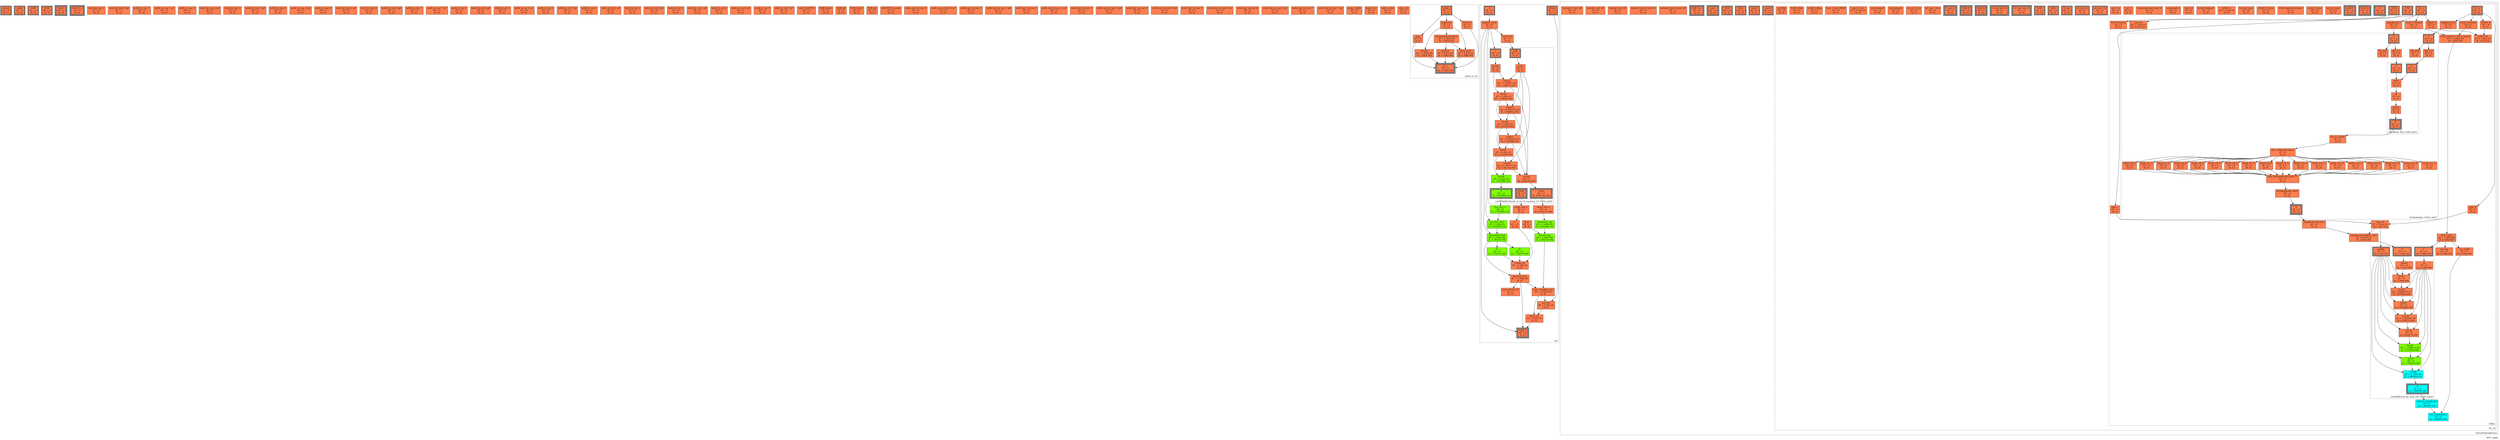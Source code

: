digraph bf16_alpha
{
	//graph drawing options
	label=bf16_alpha;
	labelloc=bottom;
	labeljust=right;
	ratio=auto;
	nodesep=0.25;
	ranksep=0.5;

	//input/output signals of operator bf16_alpha
	rowsA__bf16_alpha [ label="rowsA\ndT = 0\n(0, 0)", shape=box, color=black, style="bold, filled", fillcolor=coral, peripheries=2 ];
	colsB__bf16_alpha [ label="colsB\ndT = 0\n(0, 0)", shape=box, color=black, style="bold, filled", fillcolor=coral, peripheries=2 ];
	SOB__bf16_alpha [ label="SOB\ndT = 0\n(0, 0)", shape=box, color=black, style="bold, filled", fillcolor=coral, peripheries=2 ];
	EOB__bf16_alpha [ label="EOB\ndT = 0\n(0, 0)", shape=box, color=black, style="bold, filled", fillcolor=coral, peripheries=2 ];
	colsC__bf16_alpha [ label="colsC\ndT = 0\n(0, 0)", shape=box, color=black, style="bold, filled", fillcolor=coral, peripheries=3 ];
	EOB_Q_o__bf16_alpha [ label="EOB_Q_o\ndT = 0\n(0, 0)", shape=box, color=black, style="bold, filled", fillcolor=coral, peripheries=3 ];
	{rank=same rowsA__bf16_alpha, colsB__bf16_alpha, SOB__bf16_alpha, EOB__bf16_alpha};
	{rank=same colsC__bf16_alpha, EOB_Q_o__bf16_alpha};
	//internal signals of operator bf16_alpha
	arith_in_row_0__bf16_alpha [ label="arith_in_row_0\ndT = 0\n(0, 0)", shape=box, color=black, style=filled, fillcolor=coral, peripheries=1 ];
	arith_in_row_0_q0__bf16_alpha [ label="arith_in_row_0_q0\ndT = 0\n(0, 0)", shape=box, color=black, style=filled, fillcolor=coral, peripheries=1 ];
	arith_in_row_1__bf16_alpha [ label="arith_in_row_1\ndT = 0\n(0, 0)", shape=box, color=black, style=filled, fillcolor=coral, peripheries=1 ];
	arith_in_row_1_q1__bf16_alpha [ label="arith_in_row_1_q1\ndT = 0\n(0, 0)", shape=box, color=black, style=filled, fillcolor=coral, peripheries=1 ];
	arith_in_row_2__bf16_alpha [ label="arith_in_row_2\ndT = 0\n(0, 0)", shape=box, color=black, style=filled, fillcolor=coral, peripheries=1 ];
	arith_in_row_2_q2__bf16_alpha [ label="arith_in_row_2_q2\ndT = 0\n(0, 0)", shape=box, color=black, style=filled, fillcolor=coral, peripheries=1 ];
	arith_in_row_3__bf16_alpha [ label="arith_in_row_3\ndT = 0\n(0, 0)", shape=box, color=black, style=filled, fillcolor=coral, peripheries=1 ];
	arith_in_row_3_q3__bf16_alpha [ label="arith_in_row_3_q3\ndT = 0\n(0, 0)", shape=box, color=black, style=filled, fillcolor=coral, peripheries=1 ];
	arith_in_row_4__bf16_alpha [ label="arith_in_row_4\ndT = 0\n(0, 0)", shape=box, color=black, style=filled, fillcolor=coral, peripheries=1 ];
	arith_in_row_4_q4__bf16_alpha [ label="arith_in_row_4_q4\ndT = 0\n(0, 0)", shape=box, color=black, style=filled, fillcolor=coral, peripheries=1 ];
	arith_in_row_5__bf16_alpha [ label="arith_in_row_5\ndT = 0\n(0, 0)", shape=box, color=black, style=filled, fillcolor=coral, peripheries=1 ];
	arith_in_row_5_q5__bf16_alpha [ label="arith_in_row_5_q5\ndT = 0\n(0, 0)", shape=box, color=black, style=filled, fillcolor=coral, peripheries=1 ];
	arith_in_row_6__bf16_alpha [ label="arith_in_row_6\ndT = 0\n(0, 0)", shape=box, color=black, style=filled, fillcolor=coral, peripheries=1 ];
	arith_in_row_6_q6__bf16_alpha [ label="arith_in_row_6_q6\ndT = 0\n(0, 0)", shape=box, color=black, style=filled, fillcolor=coral, peripheries=1 ];
	arith_in_row_7__bf16_alpha [ label="arith_in_row_7\ndT = 0\n(0, 0)", shape=box, color=black, style=filled, fillcolor=coral, peripheries=1 ];
	arith_in_row_7_q7__bf16_alpha [ label="arith_in_row_7_q7\ndT = 0\n(0, 0)", shape=box, color=black, style=filled, fillcolor=coral, peripheries=1 ];
	arith_in_col_0__bf16_alpha [ label="arith_in_col_0\ndT = 0\n(0, 0)", shape=box, color=black, style=filled, fillcolor=coral, peripheries=1 ];
	arith_in_col_0_q0__bf16_alpha [ label="arith_in_col_0_q0\ndT = 0\n(0, 0)", shape=box, color=black, style=filled, fillcolor=coral, peripheries=1 ];
	arith_in_col_1__bf16_alpha [ label="arith_in_col_1\ndT = 0\n(0, 0)", shape=box, color=black, style=filled, fillcolor=coral, peripheries=1 ];
	arith_in_col_1_q1__bf16_alpha [ label="arith_in_col_1_q1\ndT = 0\n(0, 0)", shape=box, color=black, style=filled, fillcolor=coral, peripheries=1 ];
	arith_in_col_2__bf16_alpha [ label="arith_in_col_2\ndT = 0\n(0, 0)", shape=box, color=black, style=filled, fillcolor=coral, peripheries=1 ];
	arith_in_col_2_q2__bf16_alpha [ label="arith_in_col_2_q2\ndT = 0\n(0, 0)", shape=box, color=black, style=filled, fillcolor=coral, peripheries=1 ];
	arith_in_col_3__bf16_alpha [ label="arith_in_col_3\ndT = 0\n(0, 0)", shape=box, color=black, style=filled, fillcolor=coral, peripheries=1 ];
	arith_in_col_3_q3__bf16_alpha [ label="arith_in_col_3_q3\ndT = 0\n(0, 0)", shape=box, color=black, style=filled, fillcolor=coral, peripheries=1 ];
	arith_in_col_4__bf16_alpha [ label="arith_in_col_4\ndT = 0\n(0, 0)", shape=box, color=black, style=filled, fillcolor=coral, peripheries=1 ];
	arith_in_col_4_q4__bf16_alpha [ label="arith_in_col_4_q4\ndT = 0\n(0, 0)", shape=box, color=black, style=filled, fillcolor=coral, peripheries=1 ];
	arith_in_col_5__bf16_alpha [ label="arith_in_col_5\ndT = 0\n(0, 0)", shape=box, color=black, style=filled, fillcolor=coral, peripheries=1 ];
	arith_in_col_5_q5__bf16_alpha [ label="arith_in_col_5_q5\ndT = 0\n(0, 0)", shape=box, color=black, style=filled, fillcolor=coral, peripheries=1 ];
	arith_in_col_6__bf16_alpha [ label="arith_in_col_6\ndT = 0\n(0, 0)", shape=box, color=black, style=filled, fillcolor=coral, peripheries=1 ];
	arith_in_col_6_q6__bf16_alpha [ label="arith_in_col_6_q6\ndT = 0\n(0, 0)", shape=box, color=black, style=filled, fillcolor=coral, peripheries=1 ];
	arith_in_col_7__bf16_alpha [ label="arith_in_col_7\ndT = 0\n(0, 0)", shape=box, color=black, style=filled, fillcolor=coral, peripheries=1 ];
	arith_in_col_7_q7__bf16_alpha [ label="arith_in_col_7_q7\ndT = 0\n(0, 0)", shape=box, color=black, style=filled, fillcolor=coral, peripheries=1 ];
	colsC_LAICPT2__bf16_alpha [ label="colsC_LAICPT2\ndT = 0\n(0, 0)", shape=box, color=black, style=filled, fillcolor=coral, peripheries=1 ];
	SOB_select__bf16_alpha [ label="SOB_select\ndT = 0\n(0, 0)", shape=box, color=black, style=filled, fillcolor=coral, peripheries=1 ];
	SOB_q0__bf16_alpha [ label="SOB_q0\ndT = 0\n(0, 0)", shape=box, color=black, style=filled, fillcolor=coral, peripheries=1 ];
	EOB_select__bf16_alpha [ label="EOB_select\ndT = 0\n(0, 0)", shape=box, color=black, style=filled, fillcolor=coral, peripheries=1 ];
	EOB_q0__bf16_alpha [ label="EOB_q0\ndT = 0\n(0, 0)", shape=box, color=black, style=filled, fillcolor=coral, peripheries=1 ];
	LAICPT2_to_arith__bf16_alpha [ label="LAICPT2_to_arith\ndT = 0\n(0, 0)", shape=box, color=black, style=filled, fillcolor=coral, peripheries=1 ];
	arith_out_col_out_0__bf16_alpha [ label="arith_out_col_out_0\ndT = 0\n(0, 0)", shape=box, color=black, style=filled, fillcolor=coral, peripheries=1 ];
	arith_out_col_out_0_q7__bf16_alpha [ label="arith_out_col_out_0_q7\ndT = 0\n(0, 0)", shape=box, color=black, style=filled, fillcolor=coral, peripheries=1 ];
	arith_out_col_out_1__bf16_alpha [ label="arith_out_col_out_1\ndT = 0\n(0, 0)", shape=box, color=black, style=filled, fillcolor=coral, peripheries=1 ];
	arith_out_col_out_1_q6__bf16_alpha [ label="arith_out_col_out_1_q6\ndT = 0\n(0, 0)", shape=box, color=black, style=filled, fillcolor=coral, peripheries=1 ];
	arith_out_col_out_2__bf16_alpha [ label="arith_out_col_out_2\ndT = 0\n(0, 0)", shape=box, color=black, style=filled, fillcolor=coral, peripheries=1 ];
	arith_out_col_out_2_q5__bf16_alpha [ label="arith_out_col_out_2_q5\ndT = 0\n(0, 0)", shape=box, color=black, style=filled, fillcolor=coral, peripheries=1 ];
	arith_out_col_out_3__bf16_alpha [ label="arith_out_col_out_3\ndT = 0\n(0, 0)", shape=box, color=black, style=filled, fillcolor=coral, peripheries=1 ];
	arith_out_col_out_3_q4__bf16_alpha [ label="arith_out_col_out_3_q4\ndT = 0\n(0, 0)", shape=box, color=black, style=filled, fillcolor=coral, peripheries=1 ];
	arith_out_col_out_4__bf16_alpha [ label="arith_out_col_out_4\ndT = 0\n(0, 0)", shape=box, color=black, style=filled, fillcolor=coral, peripheries=1 ];
	arith_out_col_out_4_q3__bf16_alpha [ label="arith_out_col_out_4_q3\ndT = 0\n(0, 0)", shape=box, color=black, style=filled, fillcolor=coral, peripheries=1 ];
	arith_out_col_out_5__bf16_alpha [ label="arith_out_col_out_5\ndT = 0\n(0, 0)", shape=box, color=black, style=filled, fillcolor=coral, peripheries=1 ];
	arith_out_col_out_5_q2__bf16_alpha [ label="arith_out_col_out_5_q2\ndT = 0\n(0, 0)", shape=box, color=black, style=filled, fillcolor=coral, peripheries=1 ];
	arith_out_col_out_6__bf16_alpha [ label="arith_out_col_out_6\ndT = 0\n(0, 0)", shape=box, color=black, style=filled, fillcolor=coral, peripheries=1 ];
	arith_out_col_out_6_q1__bf16_alpha [ label="arith_out_col_out_6_q1\ndT = 0\n(0, 0)", shape=box, color=black, style=filled, fillcolor=coral, peripheries=1 ];
	arith_out_col_out_7__bf16_alpha [ label="arith_out_col_out_7\ndT = 0\n(0, 0)", shape=box, color=black, style=filled, fillcolor=coral, peripheries=1 ];
	arith_out_col_out_7_q0__bf16_alpha [ label="arith_out_col_out_7_q0\ndT = 0\n(0, 0)", shape=box, color=black, style=filled, fillcolor=coral, peripheries=1 ];
	rows_i_arith__bf16_alpha [ label="rows_i_arith\ndT = 0\n(0, 0)", shape=box, color=black, style=filled, fillcolor=coral, peripheries=1 ];
	rows_i_s3__bf16_alpha [ label="rows_i_s3\ndT = 0\n(0, 0)", shape=box, color=black, style=filled, fillcolor=coral, peripheries=1 ];
	cols_j_arith__bf16_alpha [ label="cols_j_arith\ndT = 0\n(0, 0)", shape=box, color=black, style=filled, fillcolor=coral, peripheries=1 ];
	cols_j_s3__bf16_alpha [ label="cols_j_s3\ndT = 0\n(0, 0)", shape=box, color=black, style=filled, fillcolor=coral, peripheries=1 ];

	//subcomponents of operator bf16_alpha

	subgraph cluster_Arith_to_S3
	{
		//graph drawing options
		label=Arith_to_S3;
		labelloc=bottom;
		labeljust=right;
		style="bold, dotted";
		ratio=auto;
		nodesep=0.25;
		ranksep=0.5;

		//input/output signals of operator Arith_to_S3
		arith_i__Arith_to_S3 [ label="arith_i\ndT = 0\n(0, 0)", shape=box, color=black, style="bold, filled", fillcolor=coral, peripheries=2 ];
		S3_o__Arith_to_S3 [ label="S3_o\ndT = 0\n(0, 1.586e-09)", shape=box, color=black, style="bold, filled", fillcolor=coral, peripheries=3 ];
		{rank=same arith_i__Arith_to_S3};
		{rank=same S3_o__Arith_to_S3};
		//internal signals of operator Arith_to_S3
		sign__Arith_to_S3 [ label="sign\ndT = 0\n(0, 0)", shape=box, color=black, style=filled, fillcolor=coral, peripheries=1 ];
		exponent__Arith_to_S3 [ label="exponent\ndT = 0\n(0, 0)", shape=box, color=black, style=filled, fillcolor=coral, peripheries=1 ];
		fraction__Arith_to_S3 [ label="fraction\ndT = 0\n(0, 0)", shape=box, color=black, style=filled, fillcolor=coral, peripheries=1 ];
		isNaN__Arith_to_S3 [ label="isNaN\ndT = 1.043e-09\n(0, 1.043e-09)", shape=box, color=black, style=filled, fillcolor=coral, peripheries=1 ];
		isExpSubnormalZero__Arith_to_S3 [ label="isExpSubnormalZero\ndT = 1.043e-09\n(0, 1.043e-09)", shape=box, color=black, style=filled, fillcolor=coral, peripheries=1 ];
		implicit__Arith_to_S3 [ label="implicit\ndT = 5.43e-10\n(0, 1.586e-09)", shape=box, color=black, style=filled, fillcolor=coral, peripheries=1 ];
		final_scale__Arith_to_S3 [ label="final_scale\ndT = 5.43e-10\n(0, 1.586e-09)", shape=box, color=black, style=filled, fillcolor=coral, peripheries=1 ];

		//subcomponents of operator Arith_to_S3

		//input and internal signal connections of operator Arith_to_S3
		arith_i__Arith_to_S3 -> sign__Arith_to_S3 [ arrowhead=normal, arrowsize=1.0, arrowtail=normal, color=black, dir=forward  ];
		arith_i__Arith_to_S3 -> exponent__Arith_to_S3 [ arrowhead=normal, arrowsize=1.0, arrowtail=normal, color=black, dir=forward  ];
		arith_i__Arith_to_S3 -> fraction__Arith_to_S3 [ arrowhead=normal, arrowsize=1.0, arrowtail=normal, color=black, dir=forward  ];
		sign__Arith_to_S3 -> S3_o__Arith_to_S3 [ arrowhead=normal, arrowsize=1.0, arrowtail=normal, color=black, dir=forward  ];
		exponent__Arith_to_S3 -> isNaN__Arith_to_S3 [ arrowhead=normal, arrowsize=1.0, arrowtail=normal, color=black, dir=forward  ];
		exponent__Arith_to_S3 -> isExpSubnormalZero__Arith_to_S3 [ arrowhead=normal, arrowsize=1.0, arrowtail=normal, color=black, dir=forward  ];
		exponent__Arith_to_S3 -> final_scale__Arith_to_S3 [ arrowhead=normal, arrowsize=1.0, arrowtail=normal, color=black, dir=forward  ];
		fraction__Arith_to_S3 -> S3_o__Arith_to_S3 [ arrowhead=normal, arrowsize=1.0, arrowtail=normal, color=black, dir=forward  ];
		isNaN__Arith_to_S3 -> S3_o__Arith_to_S3 [ arrowhead=normal, arrowsize=1.0, arrowtail=normal, color=black, dir=forward  ];
		isExpSubnormalZero__Arith_to_S3 -> implicit__Arith_to_S3 [ arrowhead=normal, arrowsize=1.0, arrowtail=normal, color=black, dir=forward  ];
		isExpSubnormalZero__Arith_to_S3 -> final_scale__Arith_to_S3 [ arrowhead=normal, arrowsize=1.0, arrowtail=normal, color=black, dir=forward  ];
		implicit__Arith_to_S3 -> S3_o__Arith_to_S3 [ arrowhead=normal, arrowsize=1.0, arrowtail=normal, color=black, dir=forward  ];
		final_scale__Arith_to_S3 -> S3_o__Arith_to_S3 [ arrowhead=normal, arrowsize=1.0, arrowtail=normal, color=black, dir=forward  ];
	}

		//output signal connections of operator Arith_to_S3

	subgraph cluster_l2a
	{
		//graph drawing options
		label=l2a;
		labelloc=bottom;
		labeljust=right;
		style="bold, dotted";
		ratio=auto;
		nodesep=0.25;
		ranksep=0.5;

		//input/output signals of operator l2a
		A__l2a [ label="A\ndT = 0\n(0, 0)", shape=box, color=black, style="bold, filled", fillcolor=coral, peripheries=2 ];
		isNaN__l2a [ label="isNaN\ndT = 0\n(0, 0)", shape=box, color=black, style="bold, filled", fillcolor=coral, peripheries=2 ];
		arith_o__l2a [ label="arith_o\ndT = 0\n(0, 0)", shape=box, color=black, style="bold, filled", fillcolor=coral, peripheries=3 ];
		{rank=same A__l2a, isNaN__l2a};
		{rank=same arith_o__l2a};
		//internal signals of operator l2a
		rippled_carry__l2a [ label="rippled_carry\ndT = 0\n(0, 0)", shape=box, color=black, style=filled, fillcolor=coral, peripheries=1 ];
		count_bit__l2a [ label="count_bit\ndT = 0\n(0, 0)", shape=box, color=black, style=filled, fillcolor=coral, peripheries=1 ];
		count_lzoc_o__l2a [ label="count_lzoc_o\ndT = 0\n(0, 4.39131e-09)", shape=box, color=black, style=filled, fillcolor=coral, peripheries=1 ];
		frac_lzoc_o__l2a [ label="frac_lzoc_o\ndT = 0\n(1, 1.50308e-10)", shape=box, color=black, style=filled, fillcolor=chartreuse, peripheries=1 ];
		sticky_lzoc_o__l2a [ label="sticky_lzoc_o\ndT = 0\n(0, 0)", shape=box, color=black, style=filled, fillcolor=coral, peripheries=1 ];
		unbiased_exp__l2a [ label="unbiased_exp\ndT = 1.043e-09\n(1, 6.50308e-10)", shape=box, color=black, style=filled, fillcolor=chartreuse, peripheries=1 ];
		bias__l2a [ label="bias\ndT = 0\n(0, 0)", shape=box, color=black, style=filled, fillcolor=coral, peripheries=1 ];
		biased_exp__l2a [ label="biased_exp\ndT = 1.043e-09\n(1, 1.69331e-09)", shape=box, color=black, style=filled, fillcolor=chartreuse, peripheries=1 ];
		not_frac_lzoc__l2a [ label="not_frac_lzoc\ndT = 5.43e-10\n(1, 6.93308e-10)", shape=box, color=black, style=filled, fillcolor=chartreuse, peripheries=1 ];
		unrounded_frac__l2a [ label="unrounded_frac\ndT = 1.092e-09\n(1, 1.78531e-09)", shape=box, color=black, style=filled, fillcolor=chartreuse, peripheries=1 ];
		G__l2a [ label="G\ndT = 0\n(1, 1.78531e-09)", shape=box, color=black, style=filled, fillcolor=chartreuse, peripheries=1 ];
		R__l2a [ label="R\ndT = 0\n(1, 1.78531e-09)", shape=box, color=black, style=filled, fillcolor=chartreuse, peripheries=1 ];
		S__l2a [ label="S\ndT = 0\n(0, 0)", shape=box, color=black, style=filled, fillcolor=coral, peripheries=1 ];
		round_up__l2a [ label="round_up\ndT = 5.43e-10\n(0, 0)", shape=box, color=black, style=filled, fillcolor=coral, peripheries=1 ];
		rounded_frac__l2a [ label="rounded_frac\ndT = 1.092e-09\n(0, 0)", shape=box, color=black, style=filled, fillcolor=coral, peripheries=1 ];
		post_round_ovf__l2a [ label="post_round_ovf\ndT = 0\n(0, 0)", shape=box, color=black, style=filled, fillcolor=coral, peripheries=1 ];
		post_rounding_exp__l2a [ label="post_rounding_exp\ndT = 1.092e-09\n(0, 0)", shape=box, color=black, style=filled, fillcolor=coral, peripheries=1 ];
		nan_out__l2a [ label="nan_out\ndT = 5.43e-10\n(0, 0)", shape=box, color=black, style=filled, fillcolor=coral, peripheries=1 ];
		final_exp__l2a [ label="final_exp\ndT = 5.43e-10\n(0, 0)", shape=box, color=black, style=filled, fillcolor=coral, peripheries=1 ];

		//subcomponents of operator l2a

		subgraph cluster_LZOCShifterSticky_8_to_10_counting_16_F200_uid20
		{
			//graph drawing options
			label=LZOCShifterSticky_8_to_10_counting_16_F200_uid20;
			labelloc=bottom;
			labeljust=right;
			style="bold, dotted";
			ratio=auto;
			nodesep=0.25;
			ranksep=0.5;

			//input/output signals of operator LZOCShifterSticky_8_to_10_counting_16_F200_uid20
			I__LZOCShifterSticky_8_to_10_counting_16_F200_uid20 [ label="I\ndT = 0\n(0, 0)", shape=box, color=black, style="bold, filled", fillcolor=coral, peripheries=2 ];
			OZb__LZOCShifterSticky_8_to_10_counting_16_F200_uid20 [ label="OZb\ndT = 0\n(0, 0)", shape=box, color=black, style="bold, filled", fillcolor=coral, peripheries=2 ];
			Count__LZOCShifterSticky_8_to_10_counting_16_F200_uid20 [ label="Count\ndT = 0\n(0, 4.39131e-09)", shape=box, color=black, style="bold, filled", fillcolor=coral, peripheries=3 ];
			O__LZOCShifterSticky_8_to_10_counting_16_F200_uid20 [ label="O\ndT = 0\n(1, 1.50308e-10)", shape=box, color=black, style="bold, filled", fillcolor=chartreuse, peripheries=3 ];
			Sticky__LZOCShifterSticky_8_to_10_counting_16_F200_uid20 [ label="Sticky\ndT = 0\n(0, 0)", shape=box, color=black, style="bold, filled", fillcolor=coral, peripheries=3 ];
			{rank=same I__LZOCShifterSticky_8_to_10_counting_16_F200_uid20, OZb__LZOCShifterSticky_8_to_10_counting_16_F200_uid20};
			{rank=same Count__LZOCShifterSticky_8_to_10_counting_16_F200_uid20, O__LZOCShifterSticky_8_to_10_counting_16_F200_uid20, Sticky__LZOCShifterSticky_8_to_10_counting_16_F200_uid20};
			//internal signals of operator LZOCShifterSticky_8_to_10_counting_16_F200_uid20
			level4__LZOCShifterSticky_8_to_10_counting_16_F200_uid20 [ label="level4\ndT = 0\n(0, 0)", shape=box, color=black, style=filled, fillcolor=coral, peripheries=1 ];
			sozb__LZOCShifterSticky_8_to_10_counting_16_F200_uid20 [ label="sozb\ndT = 0\n(0, 0)", shape=box, color=black, style=filled, fillcolor=coral, peripheries=1 ];
			count3__LZOCShifterSticky_8_to_10_counting_16_F200_uid20 [ label="count3\ndT = 7.15077e-10\n(0, 7.15077e-10)", shape=box, color=black, style=filled, fillcolor=coral, peripheries=1 ];
			level3__LZOCShifterSticky_8_to_10_counting_16_F200_uid20 [ label="level3\ndT = 5.43e-10\n(0, 1.25808e-09)", shape=box, color=black, style=filled, fillcolor=coral, peripheries=1 ];
			count2__LZOCShifterSticky_8_to_10_counting_16_F200_uid20 [ label="count2\ndT = 6.90577e-10\n(0, 1.94865e-09)", shape=box, color=black, style=filled, fillcolor=coral, peripheries=1 ];
			level2__LZOCShifterSticky_8_to_10_counting_16_F200_uid20 [ label="level2\ndT = 5.43e-10\n(0, 2.49165e-09)", shape=box, color=black, style=filled, fillcolor=coral, peripheries=1 ];
			count1__LZOCShifterSticky_8_to_10_counting_16_F200_uid20 [ label="count1\ndT = 6.78327e-10\n(0, 3.16998e-09)", shape=box, color=black, style=filled, fillcolor=coral, peripheries=1 ];
			level1__LZOCShifterSticky_8_to_10_counting_16_F200_uid20 [ label="level1\ndT = 5.43e-10\n(0, 3.71298e-09)", shape=box, color=black, style=filled, fillcolor=coral, peripheries=1 ];
			count0__LZOCShifterSticky_8_to_10_counting_16_F200_uid20 [ label="count0\ndT = 6.78327e-10\n(0, 4.39131e-09)", shape=box, color=black, style=filled, fillcolor=coral, peripheries=1 ];
			level0__LZOCShifterSticky_8_to_10_counting_16_F200_uid20 [ label="level0\ndT = 5.43e-10\n(1, 1.50308e-10)", shape=box, color=black, style=filled, fillcolor=chartreuse, peripheries=1 ];
			sCount__LZOCShifterSticky_8_to_10_counting_16_F200_uid20 [ label="sCount\ndT = 0\n(0, 4.39131e-09)", shape=box, color=black, style=filled, fillcolor=coral, peripheries=1 ];

			//subcomponents of operator LZOCShifterSticky_8_to_10_counting_16_F200_uid20

			//input and internal signal connections of operator LZOCShifterSticky_8_to_10_counting_16_F200_uid20
			I__LZOCShifterSticky_8_to_10_counting_16_F200_uid20 -> level4__LZOCShifterSticky_8_to_10_counting_16_F200_uid20 [ arrowhead=normal, arrowsize=1.0, arrowtail=normal, color=black, dir=forward  ];
			OZb__LZOCShifterSticky_8_to_10_counting_16_F200_uid20 -> sozb__LZOCShifterSticky_8_to_10_counting_16_F200_uid20 [ arrowhead=normal, arrowsize=1.0, arrowtail=normal, color=black, dir=forward  ];
			level4__LZOCShifterSticky_8_to_10_counting_16_F200_uid20 -> count3__LZOCShifterSticky_8_to_10_counting_16_F200_uid20 [ arrowhead=normal, arrowsize=1.0, arrowtail=normal, color=black, dir=forward  ];
			level4__LZOCShifterSticky_8_to_10_counting_16_F200_uid20 -> level3__LZOCShifterSticky_8_to_10_counting_16_F200_uid20 [ arrowhead=normal, arrowsize=1.0, arrowtail=normal, color=black, dir=forward  ];
			sozb__LZOCShifterSticky_8_to_10_counting_16_F200_uid20 -> count3__LZOCShifterSticky_8_to_10_counting_16_F200_uid20 [ arrowhead=normal, arrowsize=1.0, arrowtail=normal, color=black, dir=forward  ];
			sozb__LZOCShifterSticky_8_to_10_counting_16_F200_uid20 -> count2__LZOCShifterSticky_8_to_10_counting_16_F200_uid20 [ arrowhead=normal, arrowsize=1.0, arrowtail=normal, color=black, dir=forward  ];
			sozb__LZOCShifterSticky_8_to_10_counting_16_F200_uid20 -> count1__LZOCShifterSticky_8_to_10_counting_16_F200_uid20 [ arrowhead=normal, arrowsize=1.0, arrowtail=normal, color=black, dir=forward  ];
			sozb__LZOCShifterSticky_8_to_10_counting_16_F200_uid20 -> count0__LZOCShifterSticky_8_to_10_counting_16_F200_uid20 [ arrowhead=normal, arrowsize=1.0, arrowtail=normal, color=black, dir=forward  ];
			count3__LZOCShifterSticky_8_to_10_counting_16_F200_uid20 -> level3__LZOCShifterSticky_8_to_10_counting_16_F200_uid20 [ arrowhead=normal, arrowsize=1.0, arrowtail=normal, color=black, dir=forward  ];
			count3__LZOCShifterSticky_8_to_10_counting_16_F200_uid20 -> sCount__LZOCShifterSticky_8_to_10_counting_16_F200_uid20 [ arrowhead=normal, arrowsize=1.0, arrowtail=normal, color=black, dir=forward  ];
			level3__LZOCShifterSticky_8_to_10_counting_16_F200_uid20 -> count2__LZOCShifterSticky_8_to_10_counting_16_F200_uid20 [ arrowhead=normal, arrowsize=1.0, arrowtail=normal, color=black, dir=forward  ];
			level3__LZOCShifterSticky_8_to_10_counting_16_F200_uid20 -> level2__LZOCShifterSticky_8_to_10_counting_16_F200_uid20 [ arrowhead=normal, arrowsize=1.0, arrowtail=normal, color=black, dir=forward  ];
			count2__LZOCShifterSticky_8_to_10_counting_16_F200_uid20 -> level2__LZOCShifterSticky_8_to_10_counting_16_F200_uid20 [ arrowhead=normal, arrowsize=1.0, arrowtail=normal, color=black, dir=forward  ];
			count2__LZOCShifterSticky_8_to_10_counting_16_F200_uid20 -> sCount__LZOCShifterSticky_8_to_10_counting_16_F200_uid20 [ arrowhead=normal, arrowsize=1.0, arrowtail=normal, color=black, dir=forward  ];
			level2__LZOCShifterSticky_8_to_10_counting_16_F200_uid20 -> count1__LZOCShifterSticky_8_to_10_counting_16_F200_uid20 [ arrowhead=normal, arrowsize=1.0, arrowtail=normal, color=black, dir=forward  ];
			level2__LZOCShifterSticky_8_to_10_counting_16_F200_uid20 -> level1__LZOCShifterSticky_8_to_10_counting_16_F200_uid20 [ arrowhead=normal, arrowsize=1.0, arrowtail=normal, color=black, dir=forward  ];
			count1__LZOCShifterSticky_8_to_10_counting_16_F200_uid20 -> level1__LZOCShifterSticky_8_to_10_counting_16_F200_uid20 [ arrowhead=normal, arrowsize=1.0, arrowtail=normal, color=black, dir=forward  ];
			count1__LZOCShifterSticky_8_to_10_counting_16_F200_uid20 -> sCount__LZOCShifterSticky_8_to_10_counting_16_F200_uid20 [ arrowhead=normal, arrowsize=1.0, arrowtail=normal, color=black, dir=forward  ];
			level1__LZOCShifterSticky_8_to_10_counting_16_F200_uid20 -> count0__LZOCShifterSticky_8_to_10_counting_16_F200_uid20 [ arrowhead=normal, arrowsize=1.0, arrowtail=normal, color=black, dir=forward  ];
			level1__LZOCShifterSticky_8_to_10_counting_16_F200_uid20 -> level0__LZOCShifterSticky_8_to_10_counting_16_F200_uid20 [ arrowhead=normal, arrowsize=1.0, arrowtail=normal, color=black, dir=forward  ];
			count0__LZOCShifterSticky_8_to_10_counting_16_F200_uid20 -> level0__LZOCShifterSticky_8_to_10_counting_16_F200_uid20 [ arrowhead=normal, arrowsize=1.0, arrowtail=normal, color=black, dir=forward  ];
			count0__LZOCShifterSticky_8_to_10_counting_16_F200_uid20 -> sCount__LZOCShifterSticky_8_to_10_counting_16_F200_uid20 [ arrowhead=normal, arrowsize=1.0, arrowtail=normal, color=black, dir=forward  ];
			level0__LZOCShifterSticky_8_to_10_counting_16_F200_uid20 -> O__LZOCShifterSticky_8_to_10_counting_16_F200_uid20 [ arrowhead=normal, arrowsize=1.0, arrowtail=normal, color=black, dir=forward  ];
			sCount__LZOCShifterSticky_8_to_10_counting_16_F200_uid20 -> Count__LZOCShifterSticky_8_to_10_counting_16_F200_uid20 [ arrowhead=normal, arrowsize=1.0, arrowtail=normal, color=black, dir=forward  ];
		}

			//output signal connections of operator LZOCShifterSticky_8_to_10_counting_16_F200_uid20
			Count__LZOCShifterSticky_8_to_10_counting_16_F200_uid20 -> count_lzoc_o__l2a [ arrowhead=normal, arrowsize=1.0, arrowtail=normal, color=black, dir=forward  ];
			O__LZOCShifterSticky_8_to_10_counting_16_F200_uid20 -> frac_lzoc_o__l2a [ arrowhead=normal, arrowsize=1.0, arrowtail=normal, color=black, dir=forward  ];
			Sticky__LZOCShifterSticky_8_to_10_counting_16_F200_uid20 -> sticky_lzoc_o__l2a [ arrowhead=normal, arrowsize=1.0, arrowtail=normal, color=black, dir=forward  ];

		//input and internal signal connections of operator l2a
		A__l2a -> rippled_carry__l2a [ arrowhead=normal, arrowsize=1.0, arrowtail=normal, color=black, dir=forward  ];
		isNaN__l2a -> nan_out__l2a [ arrowhead=normal, arrowsize=1.0, arrowtail=normal, color=black, dir=forward  ];
		rippled_carry__l2a -> count_bit__l2a [ arrowhead=normal, arrowsize=1.0, arrowtail=normal, color=black, dir=forward  ];
		rippled_carry__l2a -> I__LZOCShifterSticky_8_to_10_counting_16_F200_uid20 [ arrowhead=normal, arrowsize=1.0, arrowtail=normal, color=black, dir=forward  ];
		rippled_carry__l2a -> not_frac_lzoc__l2a [ arrowhead=normal, arrowsize=1.0, arrowtail=normal, color=black, dir=forward  ];
		rippled_carry__l2a -> unrounded_frac__l2a [ arrowhead=normal, arrowsize=1.0, arrowtail=normal, color=black, dir=forward  ];
		rippled_carry__l2a -> arith_o__l2a [ arrowhead=normal, arrowsize=1.0, arrowtail=normal, color=black, dir=forward  ];
		count_bit__l2a -> OZb__LZOCShifterSticky_8_to_10_counting_16_F200_uid20 [ arrowhead=normal, arrowsize=1.0, arrowtail=normal, color=black, dir=forward  ];
		count_lzoc_o__l2a -> unbiased_exp__l2a [ arrowhead=normal, arrowsize=1.0, arrowtail=normal, color=black, dir=forward  ];
		frac_lzoc_o__l2a -> not_frac_lzoc__l2a [ arrowhead=normal, arrowsize=1.0, arrowtail=normal, color=black, dir=forward  ];
		sticky_lzoc_o__l2a -> S__l2a [ arrowhead=normal, arrowsize=1.0, arrowtail=normal, color=black, dir=forward  ];
		unbiased_exp__l2a -> biased_exp__l2a [ arrowhead=normal, arrowsize=1.0, arrowtail=normal, color=black, dir=forward  ];
		bias__l2a -> biased_exp__l2a [ arrowhead=normal, arrowsize=1.0, arrowtail=normal, color=black, dir=forward  ];
		biased_exp__l2a -> post_rounding_exp__l2a [ arrowhead=normal, arrowsize=1.0, arrowtail=normal, color=black, dir=forward  ];
		not_frac_lzoc__l2a -> unrounded_frac__l2a [ arrowhead=normal, arrowsize=1.0, arrowtail=normal, color=black, dir=forward  ];
		unrounded_frac__l2a -> G__l2a [ arrowhead=normal, arrowsize=1.0, arrowtail=normal, color=black, dir=forward  ];
		unrounded_frac__l2a -> R__l2a [ arrowhead=normal, arrowsize=1.0, arrowtail=normal, color=black, dir=forward  ];
		unrounded_frac__l2a -> rounded_frac__l2a [ arrowhead=normal, arrowsize=1.0, arrowtail=normal, color=black, dir=forward  ];
		G__l2a -> round_up__l2a [ arrowhead=normal, arrowsize=1.0, arrowtail=normal, color=black, dir=forward  ];
		R__l2a -> round_up__l2a [ arrowhead=normal, arrowsize=1.0, arrowtail=normal, color=black, dir=forward  ];
		S__l2a -> round_up__l2a [ arrowhead=normal, arrowsize=1.0, arrowtail=normal, color=black, dir=forward  ];
		round_up__l2a -> rounded_frac__l2a [ arrowhead=normal, arrowsize=1.0, arrowtail=normal, color=black, dir=forward  ];
		rounded_frac__l2a -> post_round_ovf__l2a [ arrowhead=normal, arrowsize=1.0, arrowtail=normal, color=black, dir=forward  ];
		rounded_frac__l2a -> post_rounding_exp__l2a [ arrowhead=normal, arrowsize=1.0, arrowtail=normal, color=black, dir=forward  ];
		rounded_frac__l2a -> arith_o__l2a [ arrowhead=normal, arrowsize=1.0, arrowtail=normal, color=black, dir=forward  ];
		post_rounding_exp__l2a -> nan_out__l2a [ arrowhead=normal, arrowsize=1.0, arrowtail=normal, color=black, dir=forward  ];
		post_rounding_exp__l2a -> final_exp__l2a [ arrowhead=normal, arrowsize=1.0, arrowtail=normal, color=black, dir=forward  ];
		nan_out__l2a -> final_exp__l2a [ arrowhead=normal, arrowsize=1.0, arrowtail=normal, color=black, dir=forward  ];
		final_exp__l2a -> arith_o__l2a [ arrowhead=normal, arrowsize=1.0, arrowtail=normal, color=black, dir=forward  ];
	}

		//output signal connections of operator l2a

	subgraph cluster_SystolicArrayKernel
	{
		//graph drawing options
		label=SystolicArrayKernel;
		labelloc=bottom;
		labeljust=right;
		style="bold, dotted";
		ratio=auto;
		nodesep=0.25;
		ranksep=0.5;

		//input/output signals of operator SystolicArrayKernel
		rowsA__SystolicArrayKernel [ label="rowsA\ndT = 0\n(0, 0)", shape=box, color=black, style="bold, filled", fillcolor=coral, peripheries=2 ];
		colsB__SystolicArrayKernel [ label="colsB\ndT = 0\n(0, 0)", shape=box, color=black, style="bold, filled", fillcolor=coral, peripheries=2 ];
		SOB__SystolicArrayKernel [ label="SOB\ndT = 0\n(0, 0)", shape=box, color=black, style="bold, filled", fillcolor=coral, peripheries=2 ];
		EOB__SystolicArrayKernel [ label="EOB\ndT = 0\n(0, 0)", shape=box, color=black, style="bold, filled", fillcolor=coral, peripheries=2 ];
		colsC__SystolicArrayKernel [ label="colsC\ndT = 0\n(0, 0)", shape=box, color=black, style="bold, filled", fillcolor=coral, peripheries=3 ];
		EOB_Q_o__SystolicArrayKernel [ label="EOB_Q_o\ndT = 0\n(0, 0)", shape=box, color=black, style="bold, filled", fillcolor=coral, peripheries=3 ];
		{rank=same rowsA__SystolicArrayKernel, colsB__SystolicArrayKernel, SOB__SystolicArrayKernel, EOB__SystolicArrayKernel};
		{rank=same colsC__SystolicArrayKernel, EOB_Q_o__SystolicArrayKernel};
		//internal signals of operator SystolicArrayKernel
		systolic_wires_rows_2D__SystolicArrayKernel [ label="systolic_wires_rows_2D\ndT = 0\n(0, 0)", shape=box, color=black, style=filled, fillcolor=coral, peripheries=1 ];
		systolic_wires_cols_2D__SystolicArrayKernel [ label="systolic_wires_cols_2D\ndT = 0\n(0, 0)", shape=box, color=black, style=filled, fillcolor=coral, peripheries=1 ];
		systolic_sob_2D__SystolicArrayKernel [ label="systolic_sob_2D\ndT = 0\n(0, 0)", shape=box, color=black, style=filled, fillcolor=coral, peripheries=1 ];
		systolic_eob_2D__SystolicArrayKernel [ label="systolic_eob_2D\ndT = 0\n(0, 0)", shape=box, color=black, style=filled, fillcolor=coral, peripheries=1 ];
		systolic_C_out_2D__SystolicArrayKernel [ label="systolic_C_out_2D\ndT = 0\n(0, 0)", shape=box, color=black, style=filled, fillcolor=coral, peripheries=1 ];

		//subcomponents of operator SystolicArrayKernel

		subgraph cluster_PE_S3
		{
			//graph drawing options
			label=PE_S3;
			labelloc=bottom;
			labeljust=right;
			style="bold, dotted";
			ratio=auto;
			nodesep=0.25;
			ranksep=0.5;

			//input/output signals of operator PE_S3
			s3_row_i_A__PE_S3 [ label="s3_row_i_A\ndT = 0\n(0, 0)", shape=box, color=black, style="bold, filled", fillcolor=coral, peripheries=2 ];
			s3_col_j_B__PE_S3 [ label="s3_col_j_B\ndT = 0\n(0, 0)", shape=box, color=black, style="bold, filled", fillcolor=coral, peripheries=2 ];
			C_out__PE_S3 [ label="C_out\ndT = 0\n(0, 0)", shape=box, color=black, style="bold, filled", fillcolor=coral, peripheries=2 ];
			SOB__PE_S3 [ label="SOB\ndT = 0\n(0, 0)", shape=box, color=black, style="bold, filled", fillcolor=coral, peripheries=2 ];
			EOB__PE_S3 [ label="EOB\ndT = 0\n(0, 0)", shape=box, color=black, style="bold, filled", fillcolor=coral, peripheries=2 ];
			s3_row_im1_A__PE_S3 [ label="s3_row_im1_A\ndT = 0\n(0, 0)", shape=box, color=black, style="bold, filled", fillcolor=coral, peripheries=3 ];
			s3_col_jm1_B__PE_S3 [ label="s3_col_jm1_B\ndT = 0\n(0, 0)", shape=box, color=black, style="bold, filled", fillcolor=coral, peripheries=3 ];
			SOB_Q__PE_S3 [ label="SOB_Q\ndT = 0\n(0, 0)", shape=box, color=black, style="bold, filled", fillcolor=coral, peripheries=3 ];
			EOB_Q__PE_S3 [ label="EOB_Q\ndT = 0\n(0, 0)", shape=box, color=black, style="bold, filled", fillcolor=coral, peripheries=3 ];
			C_out_Q__PE_S3 [ label="C_out_Q\ndT = 0\n(0, 0)", shape=box, color=black, style="bold, filled", fillcolor=coral, peripheries=3 ];
			{rank=same s3_row_i_A__PE_S3, s3_col_j_B__PE_S3, C_out__PE_S3, SOB__PE_S3, EOB__PE_S3};
			{rank=same s3_row_im1_A__PE_S3, s3_col_jm1_B__PE_S3, SOB_Q__PE_S3, EOB_Q__PE_S3, C_out_Q__PE_S3};
			//internal signals of operator PE_S3
			s3_row_i_A_q__PE_S3 [ label="s3_row_i_A_q\ndT = 0\n(0, 0)", shape=box, color=black, style=filled, fillcolor=coral, peripheries=1 ];
			s3_col_j_B_q__PE_S3 [ label="s3_col_j_B_q\ndT = 0\n(0, 0)", shape=box, color=black, style=filled, fillcolor=coral, peripheries=1 ];
			sob_delayed__PE_S3 [ label="sob_delayed\ndT = 0\n(0, 0)", shape=box, color=black, style=filled, fillcolor=coral, peripheries=1 ];
			eob_delayed__PE_S3 [ label="eob_delayed\ndT = 0\n(0, 0)", shape=box, color=black, style=filled, fillcolor=coral, peripheries=1 ];
			mux_C_out__PE_S3 [ label="mux_C_out\ndT = 5.43e-10\n(0, 0)", shape=box, color=black, style=filled, fillcolor=coral, peripheries=1 ];
			mux_C_out_HSSD__PE_S3 [ label="mux_C_out_HSSD\ndT = 0\n(0, 0)", shape=box, color=black, style=filled, fillcolor=coral, peripheries=1 ];
			isNaN_s3fdp__PE_S3 [ label="isNaN_s3fdp\ndT = 0\n(0, 0)", shape=box, color=black, style=filled, fillcolor=coral, peripheries=1 ];
			EOB_s3fdp__PE_S3 [ label="EOB_s3fdp\ndT = 0\n(0, 0)", shape=box, color=black, style=filled, fillcolor=coral, peripheries=1 ];
			A_s3fdp__PE_S3 [ label="A_s3fdp\ndT = 0\n(0, 0)", shape=box, color=black, style=filled, fillcolor=coral, peripheries=1 ];

			//subcomponents of operator PE_S3

			subgraph cluster_s3fdp
			{
				//graph drawing options
				label=s3fdp;
				labelloc=bottom;
				labeljust=right;
				style="bold, dotted";
				ratio=auto;
				nodesep=0.25;
				ranksep=0.5;

				//input/output signals of operator s3fdp
				S3_x__s3fdp [ label="S3_x\ndT = 0\n(0, 0)", shape=box, color=black, style="bold, filled", fillcolor=coral, peripheries=2 ];
				S3_y__s3fdp [ label="S3_y\ndT = 0\n(0, 0)", shape=box, color=black, style="bold, filled", fillcolor=coral, peripheries=2 ];
				FTZ__s3fdp [ label="FTZ\ndT = 0\n(0, 0)", shape=box, color=black, style="bold, filled", fillcolor=coral, peripheries=2 ];
				EOB__s3fdp [ label="EOB\ndT = 0\n(0, 0)", shape=box, color=black, style="bold, filled", fillcolor=coral, peripheries=2 ];
				A__s3fdp [ label="A\ndT = 0\n(0, 0)", shape=box, color=black, style="bold, filled", fillcolor=coral, peripheries=3 ];
				EOB_Q__s3fdp [ label="EOB_Q\ndT = 0\n(0, 0)", shape=box, color=black, style="bold, filled", fillcolor=coral, peripheries=3 ];
				isNaN__s3fdp [ label="isNaN\ndT = 0\n(0, 0)", shape=box, color=black, style="bold, filled", fillcolor=coral, peripheries=3 ];
				{rank=same S3_x__s3fdp, S3_y__s3fdp, FTZ__s3fdp, EOB__s3fdp};
				{rank=same A__s3fdp, EOB_Q__s3fdp, isNaN__s3fdp};
				//internal signals of operator s3fdp
				sign_X__s3fdp [ label="sign_X\ndT = 0\n(0, 0)", shape=box, color=black, style=filled, fillcolor=coral, peripheries=1 ];
				sign_Y__s3fdp [ label="sign_Y\ndT = 0\n(0, 0)", shape=box, color=black, style=filled, fillcolor=coral, peripheries=1 ];
				sign_M__s3fdp [ label="sign_M\ndT = 5.43e-10\n(0, 5.43e-10)", shape=box, color=black, style=filled, fillcolor=coral, peripheries=1 ];
				isNaN_X__s3fdp [ label="isNaN_X\ndT = 0\n(0, 0)", shape=box, color=black, style=filled, fillcolor=coral, peripheries=1 ];
				isNaN_Y__s3fdp [ label="isNaN_Y\ndT = 0\n(0, 0)", shape=box, color=black, style=filled, fillcolor=coral, peripheries=1 ];
				isNaN_M__s3fdp [ label="isNaN_M\ndT = 5.43e-10\n(0, 5.43e-10)", shape=box, color=black, style=filled, fillcolor=coral, peripheries=1 ];
				significand_X__s3fdp [ label="significand_X\ndT = 0\n(0, 0)", shape=box, color=black, style=filled, fillcolor=coral, peripheries=1 ];
				significand_Y__s3fdp [ label="significand_Y\ndT = 0\n(0, 0)", shape=box, color=black, style=filled, fillcolor=coral, peripheries=1 ];
				significand_product__s3fdp [ label="significand_product\ndT = 0\n(0, 0)", shape=box, color=black, style=filled, fillcolor=coral, peripheries=1 ];
				scale_X_biased__s3fdp [ label="scale_X_biased\ndT = 0\n(0, 0)", shape=box, color=black, style=filled, fillcolor=coral, peripheries=1 ];
				scale_Y_biased__s3fdp [ label="scale_Y_biased\ndT = 0\n(0, 0)", shape=box, color=black, style=filled, fillcolor=coral, peripheries=1 ];
				scale_product_twice_biased__s3fdp [ label="scale_product_twice_biased\ndT = 1.092e-09\n(0, 1.092e-09)", shape=box, color=black, style=filled, fillcolor=coral, peripheries=1 ];
				significand_product_cpt1__s3fdp [ label="significand_product_cpt1\ndT = 6.19e-10\n(0, 1.162e-09)", shape=box, color=black, style=filled, fillcolor=coral, peripheries=1 ];
				shift_value__s3fdp [ label="shift_value\ndT = 1.092e-09\n(0, 2.184e-09)", shape=box, color=black, style=filled, fillcolor=coral, peripheries=1 ];
				shifted_significand__s3fdp [ label="shifted_significand\ndT = 0\n(2, 1.06492e-09)", shape=box, color=black, style=filled, fillcolor=cyan, peripheries=1 ];
				too_small__s3fdp [ label="too_small\ndT = 0\n(0, 2.184e-09)", shape=box, color=black, style=filled, fillcolor=coral, peripheries=1 ];
				too_big__s3fdp [ label="too_big\ndT = 0\n(0, 2.184e-09)", shape=box, color=black, style=filled, fillcolor=coral, peripheries=1 ];
				ext_summand1c__s3fdp [ label="ext_summand1c\ndT = 0\n(2, 1.06492e-09)", shape=box, color=black, style=filled, fillcolor=cyan, peripheries=1 ];
				not_ftz__s3fdp [ label="not_ftz\ndT = 5.43e-10\n(0, 5.43e-10)", shape=box, color=black, style=filled, fillcolor=coral, peripheries=1 ];
				EOB_internal__s3fdp [ label="EOB_internal\ndT = 0\n(0, 0)", shape=box, color=black, style=filled, fillcolor=coral, peripheries=1 ];
				not_ftz_sync__s3fdp [ label="not_ftz_sync\ndT = 0\n(0, 0)", shape=box, color=black, style=filled, fillcolor=coral, peripheries=1 ];
				carry_0_sync__s3fdp [ label="carry_0_sync\ndT = 0\n(0, 0)", shape=box, color=black, style=filled, fillcolor=coral, peripheries=1 ];
				EOB_internal_delayed__s3fdp [ label="EOB_internal_delayed\ndT = 0\n(0, 0)", shape=box, color=black, style=filled, fillcolor=coral, peripheries=1 ];
				isNaN_M_sync__s3fdp [ label="isNaN_M_sync\ndT = 0\n(0, 0)", shape=box, color=black, style=filled, fillcolor=coral, peripheries=1 ];
				too_big_sync__s3fdp [ label="too_big_sync\ndT = 0\n(0, 0)", shape=box, color=black, style=filled, fillcolor=coral, peripheries=1 ];
				isNaN_o__s3fdp [ label="isNaN_o\ndT = 5.43e-10\n(0, 0)", shape=box, color=black, style=filled, fillcolor=coral, peripheries=1 ];
				isNaN_delayed__s3fdp [ label="isNaN_delayed\ndT = 0\n(0, 0)", shape=box, color=black, style=filled, fillcolor=coral, peripheries=1 ];
				carry_0__s3fdp [ label="carry_0\ndT = 0\n(0, 0)", shape=box, color=black, style=filled, fillcolor=coral, peripheries=1 ];
				summand_0__s3fdp [ label="summand_0\ndT = 0\n(0, 0)", shape=box, color=black, style=filled, fillcolor=coral, peripheries=1 ];
				summand_and_carry_0__s3fdp [ label="summand_and_carry_0\ndT = 0\n(0, 0)", shape=box, color=black, style=filled, fillcolor=coral, peripheries=1 ];
				acc_0__s3fdp [ label="acc_0\ndT = 0\n(0, 0)", shape=box, color=black, style=filled, fillcolor=coral, peripheries=1 ];
				acc_0_q__s3fdp [ label="acc_0_q\ndT = 0\n(0, 0)", shape=box, color=black, style=filled, fillcolor=coral, peripheries=1 ];

				//subcomponents of operator s3fdp

				subgraph cluster_IntMultiplier_F200_uid27
				{
					//graph drawing options
					label=IntMultiplier_F200_uid27;
					labelloc=bottom;
					labeljust=right;
					style="bold, dotted";
					ratio=auto;
					nodesep=0.25;
					ranksep=0.5;

					//input/output signals of operator IntMultiplier_F200_uid27
					X__IntMultiplier_F200_uid27 [ label="X\ndT = 0\n(0, 0)", shape=box, color=black, style="bold, filled", fillcolor=coral, peripheries=2 ];
					Y__IntMultiplier_F200_uid27 [ label="Y\ndT = 0\n(0, 0)", shape=box, color=black, style="bold, filled", fillcolor=coral, peripheries=2 ];
					R__IntMultiplier_F200_uid27 [ label="R\ndT = 0\n(0, 0)", shape=box, color=black, style="bold, filled", fillcolor=coral, peripheries=3 ];
					{rank=same X__IntMultiplier_F200_uid27, Y__IntMultiplier_F200_uid27};
					{rank=same R__IntMultiplier_F200_uid27};
					//internal signals of operator IntMultiplier_F200_uid27
					XX_m28__IntMultiplier_F200_uid27 [ label="XX_m28\ndT = 0\n(0, 0)", shape=box, color=black, style=filled, fillcolor=coral, peripheries=1 ];
					YY_m28__IntMultiplier_F200_uid27 [ label="YY_m28\ndT = 0\n(0, 0)", shape=box, color=black, style=filled, fillcolor=coral, peripheries=1 ];
					tile_0_X__IntMultiplier_F200_uid27 [ label="tile_0_X\ndT = 0\n(0, 0)", shape=box, color=black, style=filled, fillcolor=coral, peripheries=1 ];
					tile_0_Y__IntMultiplier_F200_uid27 [ label="tile_0_Y\ndT = 0\n(0, 0)", shape=box, color=black, style=filled, fillcolor=coral, peripheries=1 ];
					tile_0_output__IntMultiplier_F200_uid27 [ label="tile_0_output\ndT = 0\n(0, 0)", shape=box, color=black, style=filled, fillcolor=coral, peripheries=1 ];
					tile_0_filtered_output__IntMultiplier_F200_uid27 [ label="tile_0_filtered_output\ndT = 0\n(0, 0)", shape=box, color=black, style=filled, fillcolor=coral, peripheries=1 ];
					bh29_w0_0__IntMultiplier_F200_uid27 [ label="bh29_w0_0\ndT = 0\n(0, 0)", shape=box, color=black, style=filled, fillcolor=coral, peripheries=1 ];
					bh29_w1_0__IntMultiplier_F200_uid27 [ label="bh29_w1_0\ndT = 0\n(0, 0)", shape=box, color=black, style=filled, fillcolor=coral, peripheries=1 ];
					bh29_w2_0__IntMultiplier_F200_uid27 [ label="bh29_w2_0\ndT = 0\n(0, 0)", shape=box, color=black, style=filled, fillcolor=coral, peripheries=1 ];
					bh29_w3_0__IntMultiplier_F200_uid27 [ label="bh29_w3_0\ndT = 0\n(0, 0)", shape=box, color=black, style=filled, fillcolor=coral, peripheries=1 ];
					bh29_w4_0__IntMultiplier_F200_uid27 [ label="bh29_w4_0\ndT = 0\n(0, 0)", shape=box, color=black, style=filled, fillcolor=coral, peripheries=1 ];
					bh29_w5_0__IntMultiplier_F200_uid27 [ label="bh29_w5_0\ndT = 0\n(0, 0)", shape=box, color=black, style=filled, fillcolor=coral, peripheries=1 ];
					bh29_w6_0__IntMultiplier_F200_uid27 [ label="bh29_w6_0\ndT = 0\n(0, 0)", shape=box, color=black, style=filled, fillcolor=coral, peripheries=1 ];
					bh29_w7_0__IntMultiplier_F200_uid27 [ label="bh29_w7_0\ndT = 0\n(0, 0)", shape=box, color=black, style=filled, fillcolor=coral, peripheries=1 ];
					bh29_w8_0__IntMultiplier_F200_uid27 [ label="bh29_w8_0\ndT = 0\n(0, 0)", shape=box, color=black, style=filled, fillcolor=coral, peripheries=1 ];
					bh29_w9_0__IntMultiplier_F200_uid27 [ label="bh29_w9_0\ndT = 0\n(0, 0)", shape=box, color=black, style=filled, fillcolor=coral, peripheries=1 ];
					bh29_w10_0__IntMultiplier_F200_uid27 [ label="bh29_w10_0\ndT = 0\n(0, 0)", shape=box, color=black, style=filled, fillcolor=coral, peripheries=1 ];
					bh29_w11_0__IntMultiplier_F200_uid27 [ label="bh29_w11_0\ndT = 0\n(0, 0)", shape=box, color=black, style=filled, fillcolor=coral, peripheries=1 ];
					bh29_w12_0__IntMultiplier_F200_uid27 [ label="bh29_w12_0\ndT = 0\n(0, 0)", shape=box, color=black, style=filled, fillcolor=coral, peripheries=1 ];
					bh29_w13_0__IntMultiplier_F200_uid27 [ label="bh29_w13_0\ndT = 0\n(0, 0)", shape=box, color=black, style=filled, fillcolor=coral, peripheries=1 ];
					bh29_w14_0__IntMultiplier_F200_uid27 [ label="bh29_w14_0\ndT = 0\n(0, 0)", shape=box, color=black, style=filled, fillcolor=coral, peripheries=1 ];
					bh29_w15_0__IntMultiplier_F200_uid27 [ label="bh29_w15_0\ndT = 0\n(0, 0)", shape=box, color=black, style=filled, fillcolor=coral, peripheries=1 ];
					bh29_w16_0__IntMultiplier_F200_uid27 [ label="bh29_w16_0\ndT = 0\n(0, 0)", shape=box, color=black, style=filled, fillcolor=coral, peripheries=1 ];
					bh29_w17_0__IntMultiplier_F200_uid27 [ label="bh29_w17_0\ndT = 0\n(0, 0)", shape=box, color=black, style=filled, fillcolor=coral, peripheries=1 ];
					tmp_bitheapResult_bh29_17__IntMultiplier_F200_uid27 [ label="tmp_bitheapResult_bh29_17\ndT = 0\n(0, 0)", shape=box, color=black, style=filled, fillcolor=coral, peripheries=1 ];
					bitheapResult_bh29__IntMultiplier_F200_uid27 [ label="bitheapResult_bh29\ndT = 0\n(0, 0)", shape=box, color=black, style=filled, fillcolor=coral, peripheries=1 ];

					//subcomponents of operator IntMultiplier_F200_uid27

					subgraph cluster_DSPBlock_9x9_F200_uid31
					{
						//graph drawing options
						label=DSPBlock_9x9_F200_uid31;
						labelloc=bottom;
						labeljust=right;
						style="bold, dotted";
						ratio=auto;
						nodesep=0.25;
						ranksep=0.5;

						//input/output signals of operator DSPBlock_9x9_F200_uid31
						X__DSPBlock_9x9_F200_uid31 [ label="X\ndT = 0\n(0, 0)", shape=box, color=black, style="bold, filled", fillcolor=coral, peripheries=2 ];
						Y__DSPBlock_9x9_F200_uid31 [ label="Y\ndT = 0\n(0, 0)", shape=box, color=black, style="bold, filled", fillcolor=coral, peripheries=2 ];
						R__DSPBlock_9x9_F200_uid31 [ label="R\ndT = 0\n(0, 0)", shape=box, color=black, style="bold, filled", fillcolor=coral, peripheries=3 ];
						{rank=same X__DSPBlock_9x9_F200_uid31, Y__DSPBlock_9x9_F200_uid31};
						{rank=same R__DSPBlock_9x9_F200_uid31};
						//internal signals of operator DSPBlock_9x9_F200_uid31
						Mint__DSPBlock_9x9_F200_uid31 [ label="Mint\ndT = 0\n(0, 0)", shape=box, color=black, style=filled, fillcolor=coral, peripheries=1 ];
						M__DSPBlock_9x9_F200_uid31 [ label="M\ndT = 0\n(0, 0)", shape=box, color=black, style=filled, fillcolor=coral, peripheries=1 ];
						Rtmp__DSPBlock_9x9_F200_uid31 [ label="Rtmp\ndT = 0\n(0, 0)", shape=box, color=black, style=filled, fillcolor=coral, peripheries=1 ];

						//subcomponents of operator DSPBlock_9x9_F200_uid31

						//input and internal signal connections of operator DSPBlock_9x9_F200_uid31
						X__DSPBlock_9x9_F200_uid31 -> Mint__DSPBlock_9x9_F200_uid31 [ arrowhead=normal, arrowsize=1.0, arrowtail=normal, color=black, dir=forward  ];
						Y__DSPBlock_9x9_F200_uid31 -> Mint__DSPBlock_9x9_F200_uid31 [ arrowhead=normal, arrowsize=1.0, arrowtail=normal, color=black, dir=forward  ];
						Mint__DSPBlock_9x9_F200_uid31 -> M__DSPBlock_9x9_F200_uid31 [ arrowhead=normal, arrowsize=1.0, arrowtail=normal, color=black, dir=forward  ];
						M__DSPBlock_9x9_F200_uid31 -> Rtmp__DSPBlock_9x9_F200_uid31 [ arrowhead=normal, arrowsize=1.0, arrowtail=normal, color=black, dir=forward  ];
						Rtmp__DSPBlock_9x9_F200_uid31 -> R__DSPBlock_9x9_F200_uid31 [ arrowhead=normal, arrowsize=1.0, arrowtail=normal, color=black, dir=forward  ];
					}

						//output signal connections of operator DSPBlock_9x9_F200_uid31
						R__DSPBlock_9x9_F200_uid31 -> tile_0_output__IntMultiplier_F200_uid27 [ arrowhead=normal, arrowsize=1.0, arrowtail=normal, color=black, dir=forward  ];

					//input and internal signal connections of operator IntMultiplier_F200_uid27
					X__IntMultiplier_F200_uid27 -> XX_m28__IntMultiplier_F200_uid27 [ arrowhead=normal, arrowsize=1.0, arrowtail=normal, color=black, dir=forward  ];
					X__IntMultiplier_F200_uid27 -> tile_0_X__IntMultiplier_F200_uid27 [ arrowhead=normal, arrowsize=1.0, arrowtail=normal, color=black, dir=forward  ];
					Y__IntMultiplier_F200_uid27 -> YY_m28__IntMultiplier_F200_uid27 [ arrowhead=normal, arrowsize=1.0, arrowtail=normal, color=black, dir=forward  ];
					Y__IntMultiplier_F200_uid27 -> tile_0_Y__IntMultiplier_F200_uid27 [ arrowhead=normal, arrowsize=1.0, arrowtail=normal, color=black, dir=forward  ];
					tile_0_X__IntMultiplier_F200_uid27 -> X__DSPBlock_9x9_F200_uid31 [ arrowhead=normal, arrowsize=1.0, arrowtail=normal, color=black, dir=forward  ];
					tile_0_Y__IntMultiplier_F200_uid27 -> Y__DSPBlock_9x9_F200_uid31 [ arrowhead=normal, arrowsize=1.0, arrowtail=normal, color=black, dir=forward  ];
					tile_0_output__IntMultiplier_F200_uid27 -> tile_0_filtered_output__IntMultiplier_F200_uid27 [ arrowhead=normal, arrowsize=1.0, arrowtail=normal, color=black, dir=forward  ];
					tile_0_filtered_output__IntMultiplier_F200_uid27 -> bh29_w0_0__IntMultiplier_F200_uid27 [ arrowhead=normal, arrowsize=1.0, arrowtail=normal, color=black, dir=forward  ];
					tile_0_filtered_output__IntMultiplier_F200_uid27 -> bh29_w1_0__IntMultiplier_F200_uid27 [ arrowhead=normal, arrowsize=1.0, arrowtail=normal, color=black, dir=forward  ];
					tile_0_filtered_output__IntMultiplier_F200_uid27 -> bh29_w2_0__IntMultiplier_F200_uid27 [ arrowhead=normal, arrowsize=1.0, arrowtail=normal, color=black, dir=forward  ];
					tile_0_filtered_output__IntMultiplier_F200_uid27 -> bh29_w3_0__IntMultiplier_F200_uid27 [ arrowhead=normal, arrowsize=1.0, arrowtail=normal, color=black, dir=forward  ];
					tile_0_filtered_output__IntMultiplier_F200_uid27 -> bh29_w4_0__IntMultiplier_F200_uid27 [ arrowhead=normal, arrowsize=1.0, arrowtail=normal, color=black, dir=forward  ];
					tile_0_filtered_output__IntMultiplier_F200_uid27 -> bh29_w5_0__IntMultiplier_F200_uid27 [ arrowhead=normal, arrowsize=1.0, arrowtail=normal, color=black, dir=forward  ];
					tile_0_filtered_output__IntMultiplier_F200_uid27 -> bh29_w6_0__IntMultiplier_F200_uid27 [ arrowhead=normal, arrowsize=1.0, arrowtail=normal, color=black, dir=forward  ];
					tile_0_filtered_output__IntMultiplier_F200_uid27 -> bh29_w7_0__IntMultiplier_F200_uid27 [ arrowhead=normal, arrowsize=1.0, arrowtail=normal, color=black, dir=forward  ];
					tile_0_filtered_output__IntMultiplier_F200_uid27 -> bh29_w8_0__IntMultiplier_F200_uid27 [ arrowhead=normal, arrowsize=1.0, arrowtail=normal, color=black, dir=forward  ];
					tile_0_filtered_output__IntMultiplier_F200_uid27 -> bh29_w9_0__IntMultiplier_F200_uid27 [ arrowhead=normal, arrowsize=1.0, arrowtail=normal, color=black, dir=forward  ];
					tile_0_filtered_output__IntMultiplier_F200_uid27 -> bh29_w10_0__IntMultiplier_F200_uid27 [ arrowhead=normal, arrowsize=1.0, arrowtail=normal, color=black, dir=forward  ];
					tile_0_filtered_output__IntMultiplier_F200_uid27 -> bh29_w11_0__IntMultiplier_F200_uid27 [ arrowhead=normal, arrowsize=1.0, arrowtail=normal, color=black, dir=forward  ];
					tile_0_filtered_output__IntMultiplier_F200_uid27 -> bh29_w12_0__IntMultiplier_F200_uid27 [ arrowhead=normal, arrowsize=1.0, arrowtail=normal, color=black, dir=forward  ];
					tile_0_filtered_output__IntMultiplier_F200_uid27 -> bh29_w13_0__IntMultiplier_F200_uid27 [ arrowhead=normal, arrowsize=1.0, arrowtail=normal, color=black, dir=forward  ];
					tile_0_filtered_output__IntMultiplier_F200_uid27 -> bh29_w14_0__IntMultiplier_F200_uid27 [ arrowhead=normal, arrowsize=1.0, arrowtail=normal, color=black, dir=forward  ];
					tile_0_filtered_output__IntMultiplier_F200_uid27 -> bh29_w15_0__IntMultiplier_F200_uid27 [ arrowhead=normal, arrowsize=1.0, arrowtail=normal, color=black, dir=forward  ];
					tile_0_filtered_output__IntMultiplier_F200_uid27 -> bh29_w16_0__IntMultiplier_F200_uid27 [ arrowhead=normal, arrowsize=1.0, arrowtail=normal, color=black, dir=forward  ];
					tile_0_filtered_output__IntMultiplier_F200_uid27 -> bh29_w17_0__IntMultiplier_F200_uid27 [ arrowhead=normal, arrowsize=1.0, arrowtail=normal, color=black, dir=forward  ];
					bh29_w0_0__IntMultiplier_F200_uid27 -> tmp_bitheapResult_bh29_17__IntMultiplier_F200_uid27 [ arrowhead=normal, arrowsize=1.0, arrowtail=normal, color=black, dir=forward  ];
					bh29_w1_0__IntMultiplier_F200_uid27 -> tmp_bitheapResult_bh29_17__IntMultiplier_F200_uid27 [ arrowhead=normal, arrowsize=1.0, arrowtail=normal, color=black, dir=forward  ];
					bh29_w2_0__IntMultiplier_F200_uid27 -> tmp_bitheapResult_bh29_17__IntMultiplier_F200_uid27 [ arrowhead=normal, arrowsize=1.0, arrowtail=normal, color=black, dir=forward  ];
					bh29_w3_0__IntMultiplier_F200_uid27 -> tmp_bitheapResult_bh29_17__IntMultiplier_F200_uid27 [ arrowhead=normal, arrowsize=1.0, arrowtail=normal, color=black, dir=forward  ];
					bh29_w4_0__IntMultiplier_F200_uid27 -> tmp_bitheapResult_bh29_17__IntMultiplier_F200_uid27 [ arrowhead=normal, arrowsize=1.0, arrowtail=normal, color=black, dir=forward  ];
					bh29_w5_0__IntMultiplier_F200_uid27 -> tmp_bitheapResult_bh29_17__IntMultiplier_F200_uid27 [ arrowhead=normal, arrowsize=1.0, arrowtail=normal, color=black, dir=forward  ];
					bh29_w6_0__IntMultiplier_F200_uid27 -> tmp_bitheapResult_bh29_17__IntMultiplier_F200_uid27 [ arrowhead=normal, arrowsize=1.0, arrowtail=normal, color=black, dir=forward  ];
					bh29_w7_0__IntMultiplier_F200_uid27 -> tmp_bitheapResult_bh29_17__IntMultiplier_F200_uid27 [ arrowhead=normal, arrowsize=1.0, arrowtail=normal, color=black, dir=forward  ];
					bh29_w8_0__IntMultiplier_F200_uid27 -> tmp_bitheapResult_bh29_17__IntMultiplier_F200_uid27 [ arrowhead=normal, arrowsize=1.0, arrowtail=normal, color=black, dir=forward  ];
					bh29_w9_0__IntMultiplier_F200_uid27 -> tmp_bitheapResult_bh29_17__IntMultiplier_F200_uid27 [ arrowhead=normal, arrowsize=1.0, arrowtail=normal, color=black, dir=forward  ];
					bh29_w10_0__IntMultiplier_F200_uid27 -> tmp_bitheapResult_bh29_17__IntMultiplier_F200_uid27 [ arrowhead=normal, arrowsize=1.0, arrowtail=normal, color=black, dir=forward  ];
					bh29_w11_0__IntMultiplier_F200_uid27 -> tmp_bitheapResult_bh29_17__IntMultiplier_F200_uid27 [ arrowhead=normal, arrowsize=1.0, arrowtail=normal, color=black, dir=forward  ];
					bh29_w12_0__IntMultiplier_F200_uid27 -> tmp_bitheapResult_bh29_17__IntMultiplier_F200_uid27 [ arrowhead=normal, arrowsize=1.0, arrowtail=normal, color=black, dir=forward  ];
					bh29_w13_0__IntMultiplier_F200_uid27 -> tmp_bitheapResult_bh29_17__IntMultiplier_F200_uid27 [ arrowhead=normal, arrowsize=1.0, arrowtail=normal, color=black, dir=forward  ];
					bh29_w14_0__IntMultiplier_F200_uid27 -> tmp_bitheapResult_bh29_17__IntMultiplier_F200_uid27 [ arrowhead=normal, arrowsize=1.0, arrowtail=normal, color=black, dir=forward  ];
					bh29_w15_0__IntMultiplier_F200_uid27 -> tmp_bitheapResult_bh29_17__IntMultiplier_F200_uid27 [ arrowhead=normal, arrowsize=1.0, arrowtail=normal, color=black, dir=forward  ];
					bh29_w16_0__IntMultiplier_F200_uid27 -> tmp_bitheapResult_bh29_17__IntMultiplier_F200_uid27 [ arrowhead=normal, arrowsize=1.0, arrowtail=normal, color=black, dir=forward  ];
					bh29_w17_0__IntMultiplier_F200_uid27 -> tmp_bitheapResult_bh29_17__IntMultiplier_F200_uid27 [ arrowhead=normal, arrowsize=1.0, arrowtail=normal, color=black, dir=forward  ];
					tmp_bitheapResult_bh29_17__IntMultiplier_F200_uid27 -> bitheapResult_bh29__IntMultiplier_F200_uid27 [ arrowhead=normal, arrowsize=1.0, arrowtail=normal, color=black, dir=forward  ];
					bitheapResult_bh29__IntMultiplier_F200_uid27 -> R__IntMultiplier_F200_uid27 [ arrowhead=normal, arrowsize=1.0, arrowtail=normal, color=black, dir=forward  ];
				}

					//output signal connections of operator IntMultiplier_F200_uid27
					R__IntMultiplier_F200_uid27 -> significand_product__s3fdp [ arrowhead=normal, arrowsize=1.0, arrowtail=normal, color=black, dir=forward  ];

				subgraph cluster_LeftShifter18_by_max_255_F200_uid34
				{
					//graph drawing options
					label=LeftShifter18_by_max_255_F200_uid34;
					labelloc=bottom;
					labeljust=right;
					style="bold, dotted";
					ratio=auto;
					nodesep=0.25;
					ranksep=0.5;

					//input/output signals of operator LeftShifter18_by_max_255_F200_uid34
					X__LeftShifter18_by_max_255_F200_uid34 [ label="X\ndT = 0\n(0, 1.162e-09)", shape=box, color=black, style="bold, filled", fillcolor=coral, peripheries=2 ];
					S__LeftShifter18_by_max_255_F200_uid34 [ label="S\ndT = 0\n(0, 2.184e-09)", shape=box, color=black, style="bold, filled", fillcolor=coral, peripheries=2 ];
					padBit__LeftShifter18_by_max_255_F200_uid34 [ label="padBit\ndT = 0\n(0, 5.43e-10)", shape=box, color=black, style="bold, filled", fillcolor=coral, peripheries=2 ];
					R__LeftShifter18_by_max_255_F200_uid34 [ label="R\ndT = 0\n(2, 1.06492e-09)", shape=box, color=black, style="bold, filled", fillcolor=cyan, peripheries=3 ];
					{rank=same X__LeftShifter18_by_max_255_F200_uid34, S__LeftShifter18_by_max_255_F200_uid34, padBit__LeftShifter18_by_max_255_F200_uid34};
					{rank=same R__LeftShifter18_by_max_255_F200_uid34};
					//internal signals of operator LeftShifter18_by_max_255_F200_uid34
					ps__LeftShifter18_by_max_255_F200_uid34 [ label="ps\ndT = 0\n(0, 2.184e-09)", shape=box, color=black, style=filled, fillcolor=coral, peripheries=1 ];
					level0__LeftShifter18_by_max_255_F200_uid34 [ label="level0\ndT = 0\n(0, 1.162e-09)", shape=box, color=black, style=filled, fillcolor=coral, peripheries=1 ];
					level1__LeftShifter18_by_max_255_F200_uid34 [ label="level1\ndT = 0\n(0, 2.184e-09)", shape=box, color=black, style=filled, fillcolor=coral, peripheries=1 ];
					level2__LeftShifter18_by_max_255_F200_uid34 [ label="level2\ndT = 8.66077e-10\n(0, 3.05008e-09)", shape=box, color=black, style=filled, fillcolor=coral, peripheries=1 ];
					level3__LeftShifter18_by_max_255_F200_uid34 [ label="level3\ndT = 0\n(0, 3.05008e-09)", shape=box, color=black, style=filled, fillcolor=coral, peripheries=1 ];
					level4__LeftShifter18_by_max_255_F200_uid34 [ label="level4\ndT = 1.05069e-09\n(0, 4.10077e-09)", shape=box, color=black, style=filled, fillcolor=coral, peripheries=1 ];
					level5__LeftShifter18_by_max_255_F200_uid34 [ label="level5\ndT = 0\n(0, 4.10077e-09)", shape=box, color=black, style=filled, fillcolor=coral, peripheries=1 ];
					level6__LeftShifter18_by_max_255_F200_uid34 [ label="level6\ndT = 1.78915e-09\n(1, 1.10592e-09)", shape=box, color=black, style=filled, fillcolor=chartreuse, peripheries=1 ];
					level7__LeftShifter18_by_max_255_F200_uid34 [ label="level7\ndT = 0\n(1, 1.10592e-09)", shape=box, color=black, style=filled, fillcolor=chartreuse, peripheries=1 ];
					level8__LeftShifter18_by_max_255_F200_uid34 [ label="level8\ndT = 4.743e-09\n(2, 1.06492e-09)", shape=box, color=black, style=filled, fillcolor=cyan, peripheries=1 ];

					//subcomponents of operator LeftShifter18_by_max_255_F200_uid34

					//input and internal signal connections of operator LeftShifter18_by_max_255_F200_uid34
					X__LeftShifter18_by_max_255_F200_uid34 -> level0__LeftShifter18_by_max_255_F200_uid34 [ arrowhead=normal, arrowsize=1.0, arrowtail=normal, color=black, dir=forward  ];
					S__LeftShifter18_by_max_255_F200_uid34 -> ps__LeftShifter18_by_max_255_F200_uid34 [ arrowhead=normal, arrowsize=1.0, arrowtail=normal, color=black, dir=forward  ];
					padBit__LeftShifter18_by_max_255_F200_uid34 -> level1__LeftShifter18_by_max_255_F200_uid34 [ arrowhead=normal, arrowsize=1.0, arrowtail=normal, color=black, dir=forward  ];
					padBit__LeftShifter18_by_max_255_F200_uid34 -> level2__LeftShifter18_by_max_255_F200_uid34 [ arrowhead=normal, arrowsize=1.0, arrowtail=normal, color=black, dir=forward  ];
					padBit__LeftShifter18_by_max_255_F200_uid34 -> level3__LeftShifter18_by_max_255_F200_uid34 [ arrowhead=normal, arrowsize=1.0, arrowtail=normal, color=black, dir=forward  ];
					padBit__LeftShifter18_by_max_255_F200_uid34 -> level4__LeftShifter18_by_max_255_F200_uid34 [ arrowhead=normal, arrowsize=1.0, arrowtail=normal, color=black, dir=forward  ];
					padBit__LeftShifter18_by_max_255_F200_uid34 -> level5__LeftShifter18_by_max_255_F200_uid34 [ arrowhead=normal, arrowsize=1.0, arrowtail=normal, color=black, dir=forward  ];
					padBit__LeftShifter18_by_max_255_F200_uid34 -> level6__LeftShifter18_by_max_255_F200_uid34 [ arrowhead=normal, arrowsize=1.0, arrowtail=normal, color=black, dir=forward  ];
					padBit__LeftShifter18_by_max_255_F200_uid34 -> level7__LeftShifter18_by_max_255_F200_uid34 [ arrowhead=normal, arrowsize=1.0, arrowtail=normal, color=black, dir=forward  ];
					padBit__LeftShifter18_by_max_255_F200_uid34 -> level8__LeftShifter18_by_max_255_F200_uid34 [ arrowhead=normal, arrowsize=1.0, arrowtail=normal, color=black, dir=forward  ];
					ps__LeftShifter18_by_max_255_F200_uid34 -> level1__LeftShifter18_by_max_255_F200_uid34 [ arrowhead=normal, arrowsize=1.0, arrowtail=normal, color=black, dir=forward  ];
					ps__LeftShifter18_by_max_255_F200_uid34 -> level2__LeftShifter18_by_max_255_F200_uid34 [ arrowhead=normal, arrowsize=1.0, arrowtail=normal, color=black, dir=forward  ];
					ps__LeftShifter18_by_max_255_F200_uid34 -> level3__LeftShifter18_by_max_255_F200_uid34 [ arrowhead=normal, arrowsize=1.0, arrowtail=normal, color=black, dir=forward  ];
					ps__LeftShifter18_by_max_255_F200_uid34 -> level4__LeftShifter18_by_max_255_F200_uid34 [ arrowhead=normal, arrowsize=1.0, arrowtail=normal, color=black, dir=forward  ];
					ps__LeftShifter18_by_max_255_F200_uid34 -> level5__LeftShifter18_by_max_255_F200_uid34 [ arrowhead=normal, arrowsize=1.0, arrowtail=normal, color=black, dir=forward  ];
					ps__LeftShifter18_by_max_255_F200_uid34 -> level6__LeftShifter18_by_max_255_F200_uid34 [ arrowhead=normal, arrowsize=1.0, arrowtail=normal, color=black, dir=forward  ];
					ps__LeftShifter18_by_max_255_F200_uid34 -> level7__LeftShifter18_by_max_255_F200_uid34 [ arrowhead=normal, arrowsize=1.0, arrowtail=normal, color=black, dir=forward  ];
					ps__LeftShifter18_by_max_255_F200_uid34 -> level8__LeftShifter18_by_max_255_F200_uid34 [ arrowhead=normal, arrowsize=1.0, arrowtail=normal, color=black, dir=forward  ];
					level0__LeftShifter18_by_max_255_F200_uid34 -> level1__LeftShifter18_by_max_255_F200_uid34 [ arrowhead=normal, arrowsize=1.0, arrowtail=normal, color=black, dir=forward  ];
					level1__LeftShifter18_by_max_255_F200_uid34 -> level2__LeftShifter18_by_max_255_F200_uid34 [ arrowhead=normal, arrowsize=1.0, arrowtail=normal, color=black, dir=forward  ];
					level2__LeftShifter18_by_max_255_F200_uid34 -> level3__LeftShifter18_by_max_255_F200_uid34 [ arrowhead=normal, arrowsize=1.0, arrowtail=normal, color=black, dir=forward  ];
					level3__LeftShifter18_by_max_255_F200_uid34 -> level4__LeftShifter18_by_max_255_F200_uid34 [ arrowhead=normal, arrowsize=1.0, arrowtail=normal, color=black, dir=forward  ];
					level4__LeftShifter18_by_max_255_F200_uid34 -> level5__LeftShifter18_by_max_255_F200_uid34 [ arrowhead=normal, arrowsize=1.0, arrowtail=normal, color=black, dir=forward  ];
					level5__LeftShifter18_by_max_255_F200_uid34 -> level6__LeftShifter18_by_max_255_F200_uid34 [ arrowhead=normal, arrowsize=1.0, arrowtail=normal, color=black, dir=forward  ];
					level6__LeftShifter18_by_max_255_F200_uid34 -> level7__LeftShifter18_by_max_255_F200_uid34 [ arrowhead=normal, arrowsize=1.0, arrowtail=normal, color=black, dir=forward  ];
					level7__LeftShifter18_by_max_255_F200_uid34 -> level8__LeftShifter18_by_max_255_F200_uid34 [ arrowhead=normal, arrowsize=1.0, arrowtail=normal, color=black, dir=forward  ];
					level8__LeftShifter18_by_max_255_F200_uid34 -> R__LeftShifter18_by_max_255_F200_uid34 [ arrowhead=normal, arrowsize=1.0, arrowtail=normal, color=black, dir=forward  ];
				}

					//output signal connections of operator LeftShifter18_by_max_255_F200_uid34
					R__LeftShifter18_by_max_255_F200_uid34 -> shifted_significand__s3fdp [ arrowhead=normal, arrowsize=1.0, arrowtail=normal, color=black, dir=forward  ];

				//input and internal signal connections of operator s3fdp
				S3_x__s3fdp -> sign_X__s3fdp [ arrowhead=normal, arrowsize=1.0, arrowtail=normal, color=black, dir=forward  ];
				S3_x__s3fdp -> isNaN_X__s3fdp [ arrowhead=normal, arrowsize=1.0, arrowtail=normal, color=black, dir=forward  ];
				S3_x__s3fdp -> significand_X__s3fdp [ arrowhead=normal, arrowsize=1.0, arrowtail=normal, color=black, dir=forward  ];
				S3_x__s3fdp -> scale_X_biased__s3fdp [ arrowhead=normal, arrowsize=1.0, arrowtail=normal, color=black, dir=forward  ];
				S3_y__s3fdp -> sign_Y__s3fdp [ arrowhead=normal, arrowsize=1.0, arrowtail=normal, color=black, dir=forward  ];
				S3_y__s3fdp -> isNaN_Y__s3fdp [ arrowhead=normal, arrowsize=1.0, arrowtail=normal, color=black, dir=forward  ];
				S3_y__s3fdp -> significand_Y__s3fdp [ arrowhead=normal, arrowsize=1.0, arrowtail=normal, color=black, dir=forward  ];
				S3_y__s3fdp -> scale_Y_biased__s3fdp [ arrowhead=normal, arrowsize=1.0, arrowtail=normal, color=black, dir=forward  ];
				FTZ__s3fdp -> not_ftz__s3fdp [ arrowhead=normal, arrowsize=1.0, arrowtail=normal, color=black, dir=forward  ];
				EOB__s3fdp -> EOB_internal__s3fdp [ arrowhead=normal, arrowsize=1.0, arrowtail=normal, color=black, dir=forward  ];
				sign_X__s3fdp -> sign_M__s3fdp [ arrowhead=normal, arrowsize=1.0, arrowtail=normal, color=black, dir=forward  ];
				sign_Y__s3fdp -> sign_M__s3fdp [ arrowhead=normal, arrowsize=1.0, arrowtail=normal, color=black, dir=forward  ];
				sign_M__s3fdp -> significand_product_cpt1__s3fdp [ arrowhead=normal, arrowsize=1.0, arrowtail=normal, color=black, dir=forward  ];
				sign_M__s3fdp -> padBit__LeftShifter18_by_max_255_F200_uid34 [ arrowhead=normal, arrowsize=1.0, arrowtail=normal, color=black, dir=forward  ];
				isNaN_X__s3fdp -> isNaN_M__s3fdp [ arrowhead=normal, arrowsize=1.0, arrowtail=normal, color=black, dir=forward  ];
				isNaN_Y__s3fdp -> isNaN_M__s3fdp [ arrowhead=normal, arrowsize=1.0, arrowtail=normal, color=black, dir=forward  ];
				significand_X__s3fdp -> X__IntMultiplier_F200_uid27 [ arrowhead=normal, arrowsize=1.0, arrowtail=normal, color=black, dir=forward  ];
				significand_Y__s3fdp -> Y__IntMultiplier_F200_uid27 [ arrowhead=normal, arrowsize=1.0, arrowtail=normal, color=black, dir=forward  ];
				significand_product__s3fdp -> significand_product_cpt1__s3fdp [ arrowhead=normal, arrowsize=1.0, arrowtail=normal, color=black, dir=forward  ];
				scale_X_biased__s3fdp -> scale_product_twice_biased__s3fdp [ arrowhead=normal, arrowsize=1.0, arrowtail=normal, color=black, dir=forward  ];
				scale_Y_biased__s3fdp -> scale_product_twice_biased__s3fdp [ arrowhead=normal, arrowsize=1.0, arrowtail=normal, color=black, dir=forward  ];
				scale_product_twice_biased__s3fdp -> shift_value__s3fdp [ arrowhead=normal, arrowsize=1.0, arrowtail=normal, color=black, dir=forward  ];
				significand_product_cpt1__s3fdp -> X__LeftShifter18_by_max_255_F200_uid34 [ arrowhead=normal, arrowsize=1.0, arrowtail=normal, color=black, dir=forward  ];
				shift_value__s3fdp -> S__LeftShifter18_by_max_255_F200_uid34 [ arrowhead=normal, arrowsize=1.0, arrowtail=normal, color=black, dir=forward  ];
				shift_value__s3fdp -> too_small__s3fdp [ arrowhead=normal, arrowsize=1.0, arrowtail=normal, color=black, dir=forward  ];
				shift_value__s3fdp -> too_big__s3fdp [ arrowhead=normal, arrowsize=1.0, arrowtail=normal, color=black, dir=forward  ];
				shifted_significand__s3fdp -> ext_summand1c__s3fdp [ arrowhead=normal, arrowsize=1.0, arrowtail=normal, color=black, dir=forward  ];
				too_small__s3fdp -> ext_summand1c__s3fdp [ arrowhead=normal, arrowsize=1.0, arrowtail=normal, color=black, dir=forward  ];
			}

				//output signal connections of operator s3fdp

			//input and internal signal connections of operator PE_S3
		}

			//output signal connections of operator PE_S3

		//input and internal signal connections of operator SystolicArrayKernel
	}

		//output signal connections of operator SystolicArrayKernel

	//input and internal signal connections of operator bf16_alpha
}

